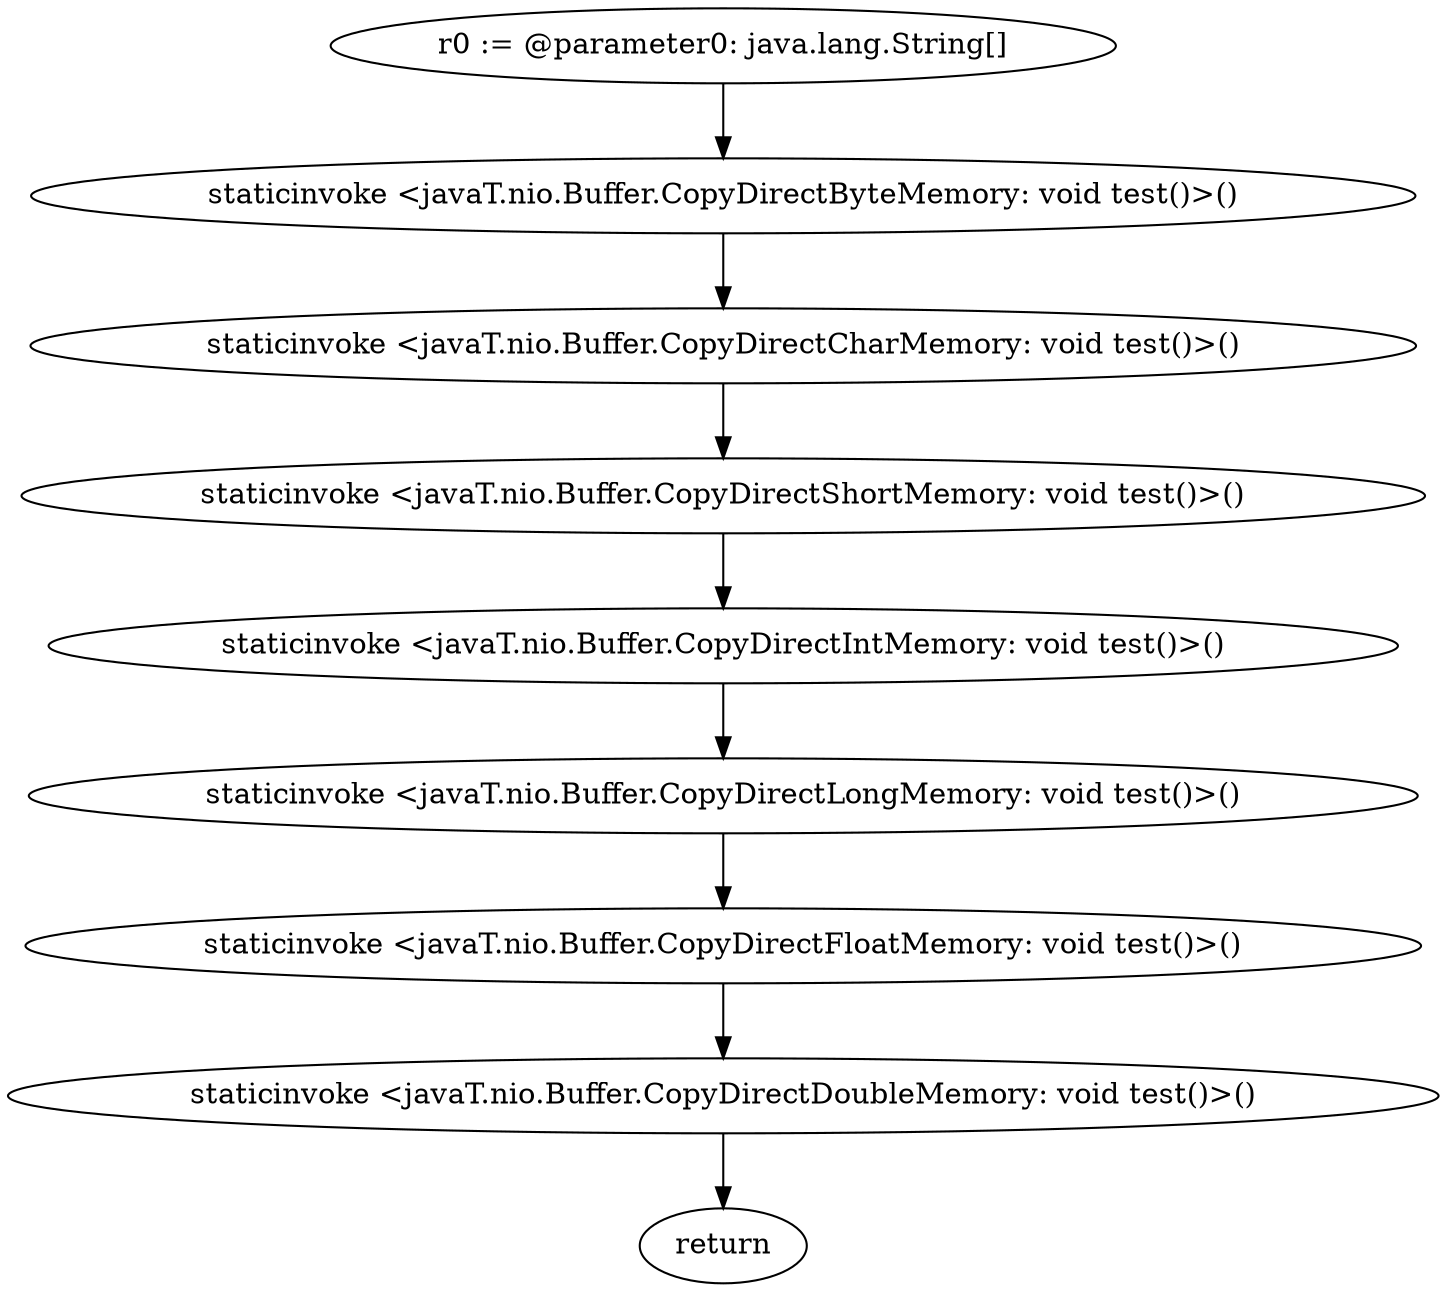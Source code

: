digraph "unitGraph" {
    "r0 := @parameter0: java.lang.String[]"
    "staticinvoke <javaT.nio.Buffer.CopyDirectByteMemory: void test()>()"
    "staticinvoke <javaT.nio.Buffer.CopyDirectCharMemory: void test()>()"
    "staticinvoke <javaT.nio.Buffer.CopyDirectShortMemory: void test()>()"
    "staticinvoke <javaT.nio.Buffer.CopyDirectIntMemory: void test()>()"
    "staticinvoke <javaT.nio.Buffer.CopyDirectLongMemory: void test()>()"
    "staticinvoke <javaT.nio.Buffer.CopyDirectFloatMemory: void test()>()"
    "staticinvoke <javaT.nio.Buffer.CopyDirectDoubleMemory: void test()>()"
    "return"
    "r0 := @parameter0: java.lang.String[]"->"staticinvoke <javaT.nio.Buffer.CopyDirectByteMemory: void test()>()";
    "staticinvoke <javaT.nio.Buffer.CopyDirectByteMemory: void test()>()"->"staticinvoke <javaT.nio.Buffer.CopyDirectCharMemory: void test()>()";
    "staticinvoke <javaT.nio.Buffer.CopyDirectCharMemory: void test()>()"->"staticinvoke <javaT.nio.Buffer.CopyDirectShortMemory: void test()>()";
    "staticinvoke <javaT.nio.Buffer.CopyDirectShortMemory: void test()>()"->"staticinvoke <javaT.nio.Buffer.CopyDirectIntMemory: void test()>()";
    "staticinvoke <javaT.nio.Buffer.CopyDirectIntMemory: void test()>()"->"staticinvoke <javaT.nio.Buffer.CopyDirectLongMemory: void test()>()";
    "staticinvoke <javaT.nio.Buffer.CopyDirectLongMemory: void test()>()"->"staticinvoke <javaT.nio.Buffer.CopyDirectFloatMemory: void test()>()";
    "staticinvoke <javaT.nio.Buffer.CopyDirectFloatMemory: void test()>()"->"staticinvoke <javaT.nio.Buffer.CopyDirectDoubleMemory: void test()>()";
    "staticinvoke <javaT.nio.Buffer.CopyDirectDoubleMemory: void test()>()"->"return";
}
